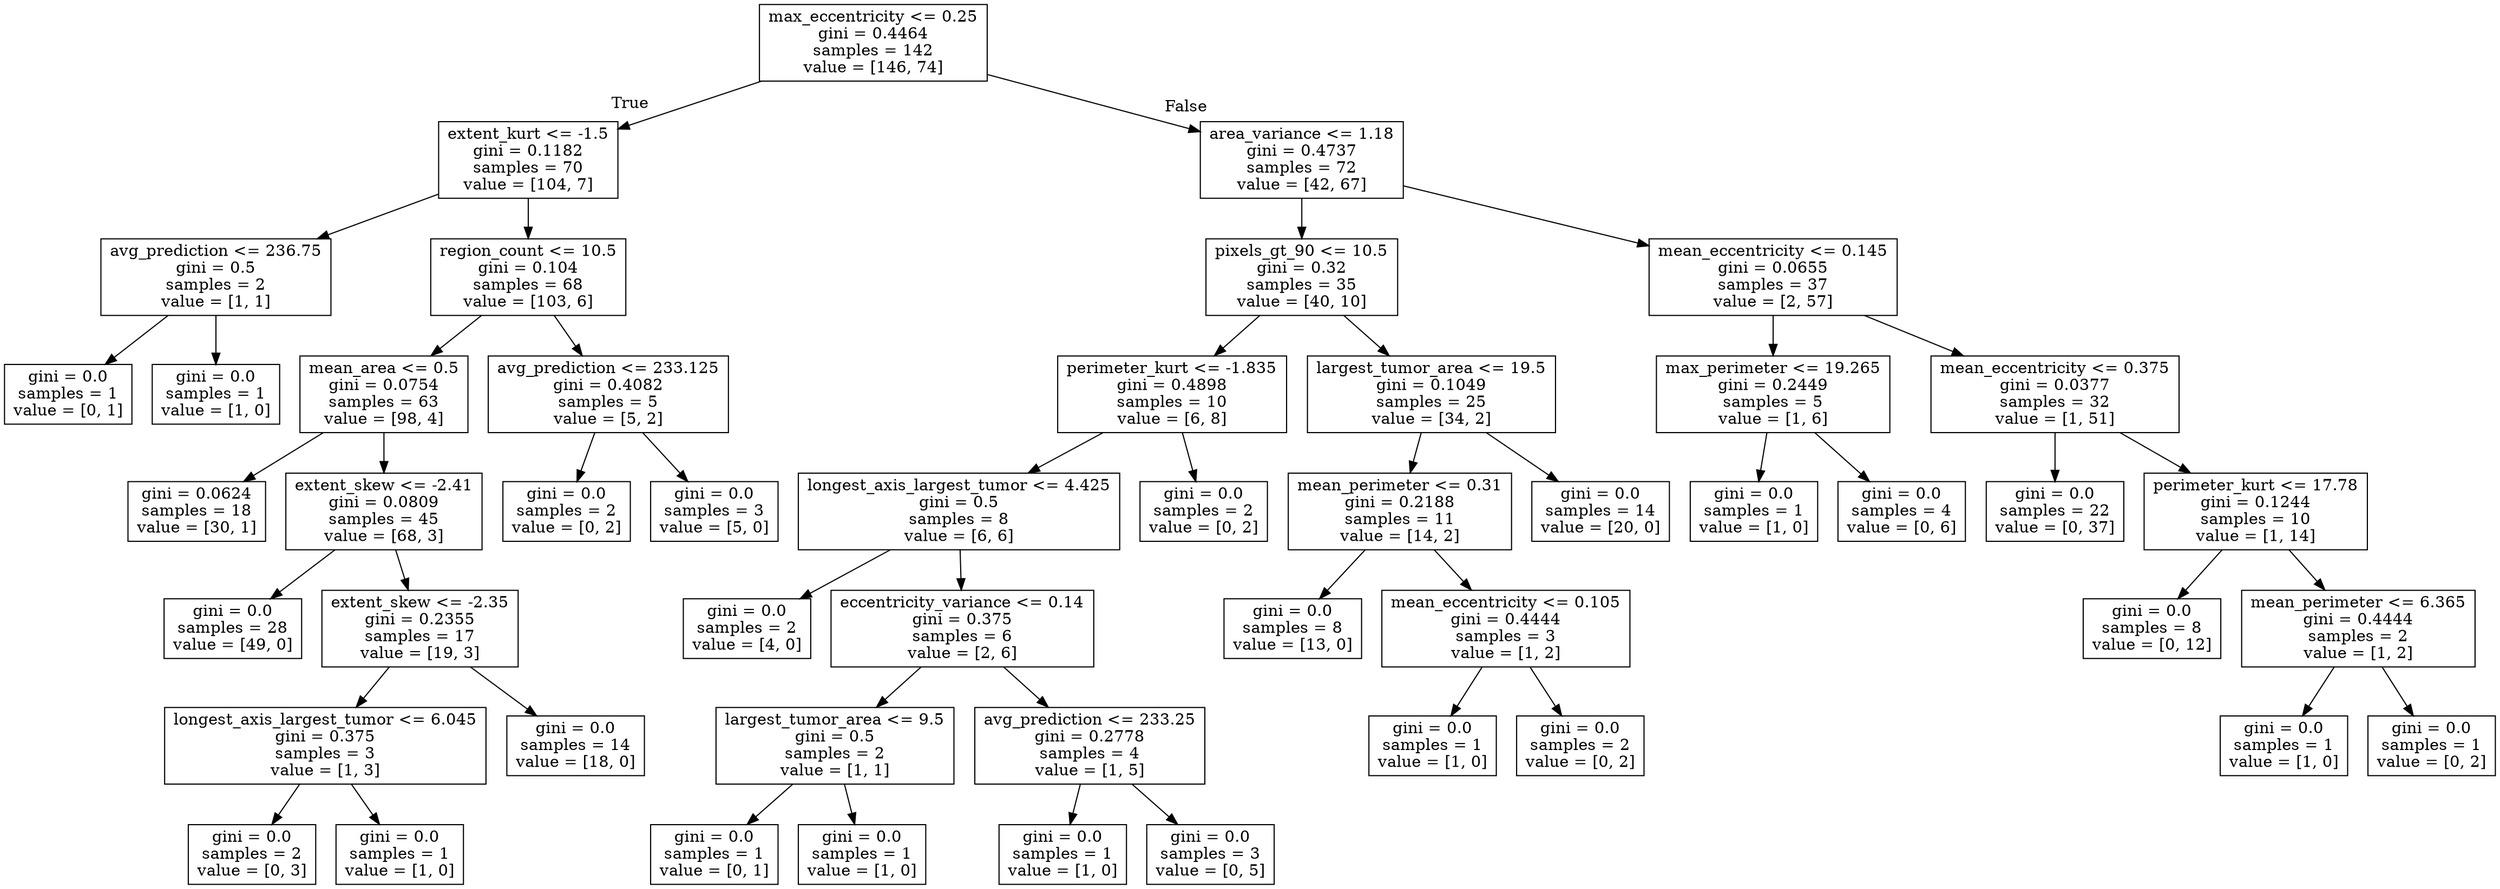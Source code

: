digraph Tree {
node [shape=box] ;
0 [label="max_eccentricity <= 0.25\ngini = 0.4464\nsamples = 142\nvalue = [146, 74]"] ;
1 [label="extent_kurt <= -1.5\ngini = 0.1182\nsamples = 70\nvalue = [104, 7]"] ;
0 -> 1 [labeldistance=2.5, labelangle=45, headlabel="True"] ;
2 [label="avg_prediction <= 236.75\ngini = 0.5\nsamples = 2\nvalue = [1, 1]"] ;
1 -> 2 ;
3 [label="gini = 0.0\nsamples = 1\nvalue = [0, 1]"] ;
2 -> 3 ;
4 [label="gini = 0.0\nsamples = 1\nvalue = [1, 0]"] ;
2 -> 4 ;
5 [label="region_count <= 10.5\ngini = 0.104\nsamples = 68\nvalue = [103, 6]"] ;
1 -> 5 ;
6 [label="mean_area <= 0.5\ngini = 0.0754\nsamples = 63\nvalue = [98, 4]"] ;
5 -> 6 ;
7 [label="gini = 0.0624\nsamples = 18\nvalue = [30, 1]"] ;
6 -> 7 ;
8 [label="extent_skew <= -2.41\ngini = 0.0809\nsamples = 45\nvalue = [68, 3]"] ;
6 -> 8 ;
9 [label="gini = 0.0\nsamples = 28\nvalue = [49, 0]"] ;
8 -> 9 ;
10 [label="extent_skew <= -2.35\ngini = 0.2355\nsamples = 17\nvalue = [19, 3]"] ;
8 -> 10 ;
11 [label="longest_axis_largest_tumor <= 6.045\ngini = 0.375\nsamples = 3\nvalue = [1, 3]"] ;
10 -> 11 ;
12 [label="gini = 0.0\nsamples = 2\nvalue = [0, 3]"] ;
11 -> 12 ;
13 [label="gini = 0.0\nsamples = 1\nvalue = [1, 0]"] ;
11 -> 13 ;
14 [label="gini = 0.0\nsamples = 14\nvalue = [18, 0]"] ;
10 -> 14 ;
15 [label="avg_prediction <= 233.125\ngini = 0.4082\nsamples = 5\nvalue = [5, 2]"] ;
5 -> 15 ;
16 [label="gini = 0.0\nsamples = 2\nvalue = [0, 2]"] ;
15 -> 16 ;
17 [label="gini = 0.0\nsamples = 3\nvalue = [5, 0]"] ;
15 -> 17 ;
18 [label="area_variance <= 1.18\ngini = 0.4737\nsamples = 72\nvalue = [42, 67]"] ;
0 -> 18 [labeldistance=2.5, labelangle=-45, headlabel="False"] ;
19 [label="pixels_gt_90 <= 10.5\ngini = 0.32\nsamples = 35\nvalue = [40, 10]"] ;
18 -> 19 ;
20 [label="perimeter_kurt <= -1.835\ngini = 0.4898\nsamples = 10\nvalue = [6, 8]"] ;
19 -> 20 ;
21 [label="longest_axis_largest_tumor <= 4.425\ngini = 0.5\nsamples = 8\nvalue = [6, 6]"] ;
20 -> 21 ;
22 [label="gini = 0.0\nsamples = 2\nvalue = [4, 0]"] ;
21 -> 22 ;
23 [label="eccentricity_variance <= 0.14\ngini = 0.375\nsamples = 6\nvalue = [2, 6]"] ;
21 -> 23 ;
24 [label="largest_tumor_area <= 9.5\ngini = 0.5\nsamples = 2\nvalue = [1, 1]"] ;
23 -> 24 ;
25 [label="gini = 0.0\nsamples = 1\nvalue = [0, 1]"] ;
24 -> 25 ;
26 [label="gini = 0.0\nsamples = 1\nvalue = [1, 0]"] ;
24 -> 26 ;
27 [label="avg_prediction <= 233.25\ngini = 0.2778\nsamples = 4\nvalue = [1, 5]"] ;
23 -> 27 ;
28 [label="gini = 0.0\nsamples = 1\nvalue = [1, 0]"] ;
27 -> 28 ;
29 [label="gini = 0.0\nsamples = 3\nvalue = [0, 5]"] ;
27 -> 29 ;
30 [label="gini = 0.0\nsamples = 2\nvalue = [0, 2]"] ;
20 -> 30 ;
31 [label="largest_tumor_area <= 19.5\ngini = 0.1049\nsamples = 25\nvalue = [34, 2]"] ;
19 -> 31 ;
32 [label="mean_perimeter <= 0.31\ngini = 0.2188\nsamples = 11\nvalue = [14, 2]"] ;
31 -> 32 ;
33 [label="gini = 0.0\nsamples = 8\nvalue = [13, 0]"] ;
32 -> 33 ;
34 [label="mean_eccentricity <= 0.105\ngini = 0.4444\nsamples = 3\nvalue = [1, 2]"] ;
32 -> 34 ;
35 [label="gini = 0.0\nsamples = 1\nvalue = [1, 0]"] ;
34 -> 35 ;
36 [label="gini = 0.0\nsamples = 2\nvalue = [0, 2]"] ;
34 -> 36 ;
37 [label="gini = 0.0\nsamples = 14\nvalue = [20, 0]"] ;
31 -> 37 ;
38 [label="mean_eccentricity <= 0.145\ngini = 0.0655\nsamples = 37\nvalue = [2, 57]"] ;
18 -> 38 ;
39 [label="max_perimeter <= 19.265\ngini = 0.2449\nsamples = 5\nvalue = [1, 6]"] ;
38 -> 39 ;
40 [label="gini = 0.0\nsamples = 1\nvalue = [1, 0]"] ;
39 -> 40 ;
41 [label="gini = 0.0\nsamples = 4\nvalue = [0, 6]"] ;
39 -> 41 ;
42 [label="mean_eccentricity <= 0.375\ngini = 0.0377\nsamples = 32\nvalue = [1, 51]"] ;
38 -> 42 ;
43 [label="gini = 0.0\nsamples = 22\nvalue = [0, 37]"] ;
42 -> 43 ;
44 [label="perimeter_kurt <= 17.78\ngini = 0.1244\nsamples = 10\nvalue = [1, 14]"] ;
42 -> 44 ;
45 [label="gini = 0.0\nsamples = 8\nvalue = [0, 12]"] ;
44 -> 45 ;
46 [label="mean_perimeter <= 6.365\ngini = 0.4444\nsamples = 2\nvalue = [1, 2]"] ;
44 -> 46 ;
47 [label="gini = 0.0\nsamples = 1\nvalue = [1, 0]"] ;
46 -> 47 ;
48 [label="gini = 0.0\nsamples = 1\nvalue = [0, 2]"] ;
46 -> 48 ;
}